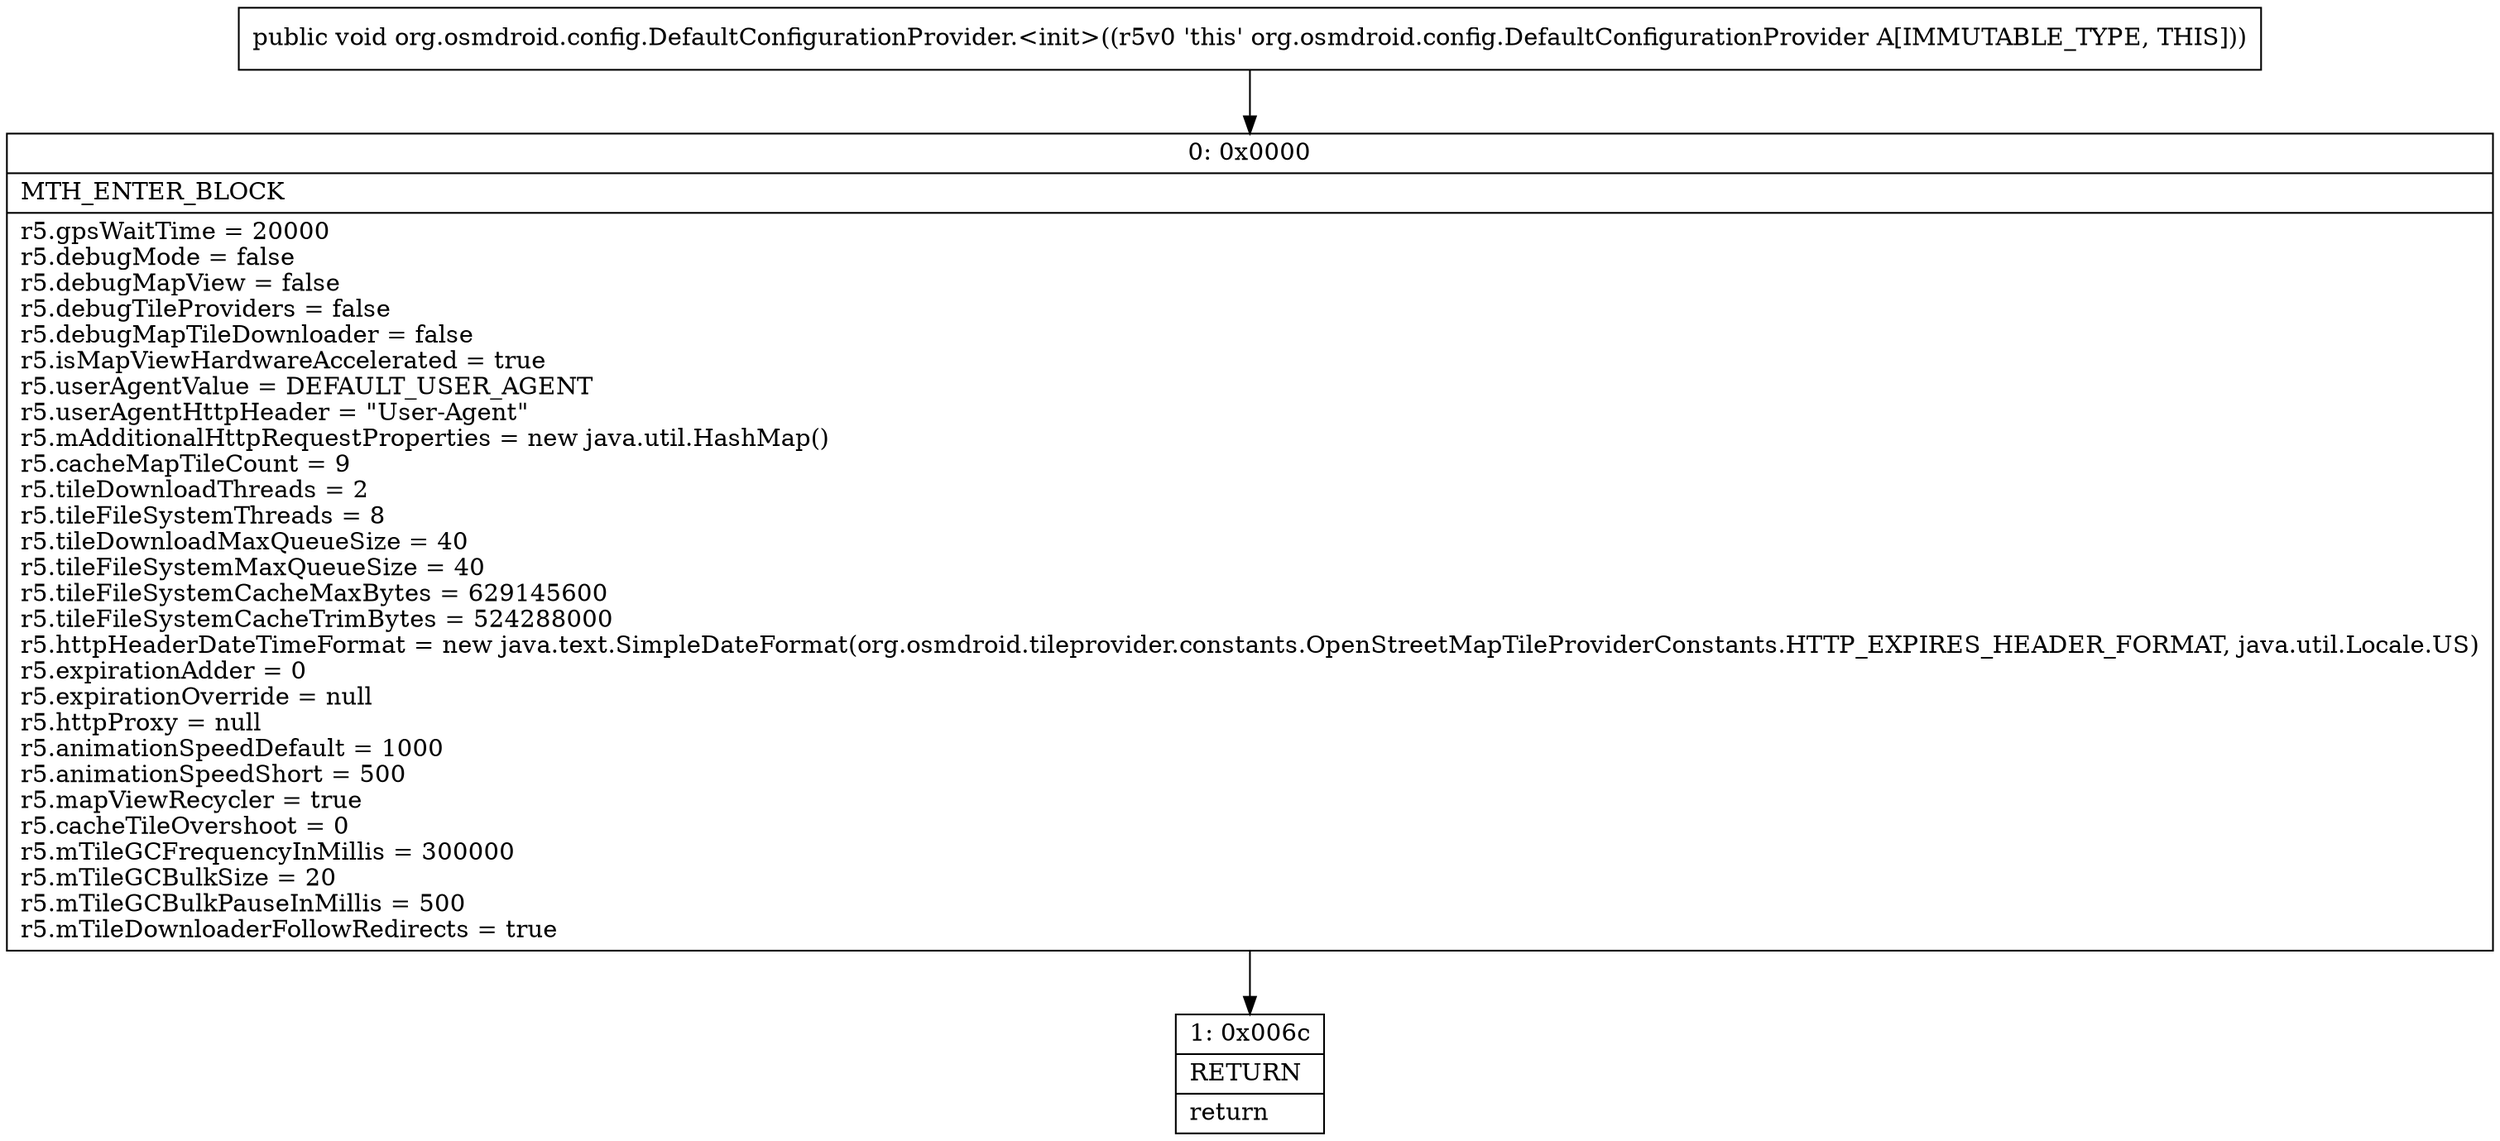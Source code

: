 digraph "CFG fororg.osmdroid.config.DefaultConfigurationProvider.\<init\>()V" {
Node_0 [shape=record,label="{0\:\ 0x0000|MTH_ENTER_BLOCK\l|r5.gpsWaitTime = 20000\lr5.debugMode = false\lr5.debugMapView = false\lr5.debugTileProviders = false\lr5.debugMapTileDownloader = false\lr5.isMapViewHardwareAccelerated = true\lr5.userAgentValue = DEFAULT_USER_AGENT\lr5.userAgentHttpHeader = \"User\-Agent\"\lr5.mAdditionalHttpRequestProperties = new java.util.HashMap()\lr5.cacheMapTileCount = 9\lr5.tileDownloadThreads = 2\lr5.tileFileSystemThreads = 8\lr5.tileDownloadMaxQueueSize = 40\lr5.tileFileSystemMaxQueueSize = 40\lr5.tileFileSystemCacheMaxBytes = 629145600\lr5.tileFileSystemCacheTrimBytes = 524288000\lr5.httpHeaderDateTimeFormat = new java.text.SimpleDateFormat(org.osmdroid.tileprovider.constants.OpenStreetMapTileProviderConstants.HTTP_EXPIRES_HEADER_FORMAT, java.util.Locale.US)\lr5.expirationAdder = 0\lr5.expirationOverride = null\lr5.httpProxy = null\lr5.animationSpeedDefault = 1000\lr5.animationSpeedShort = 500\lr5.mapViewRecycler = true\lr5.cacheTileOvershoot = 0\lr5.mTileGCFrequencyInMillis = 300000\lr5.mTileGCBulkSize = 20\lr5.mTileGCBulkPauseInMillis = 500\lr5.mTileDownloaderFollowRedirects = true\l}"];
Node_1 [shape=record,label="{1\:\ 0x006c|RETURN\l|return\l}"];
MethodNode[shape=record,label="{public void org.osmdroid.config.DefaultConfigurationProvider.\<init\>((r5v0 'this' org.osmdroid.config.DefaultConfigurationProvider A[IMMUTABLE_TYPE, THIS])) }"];
MethodNode -> Node_0;
Node_0 -> Node_1;
}

